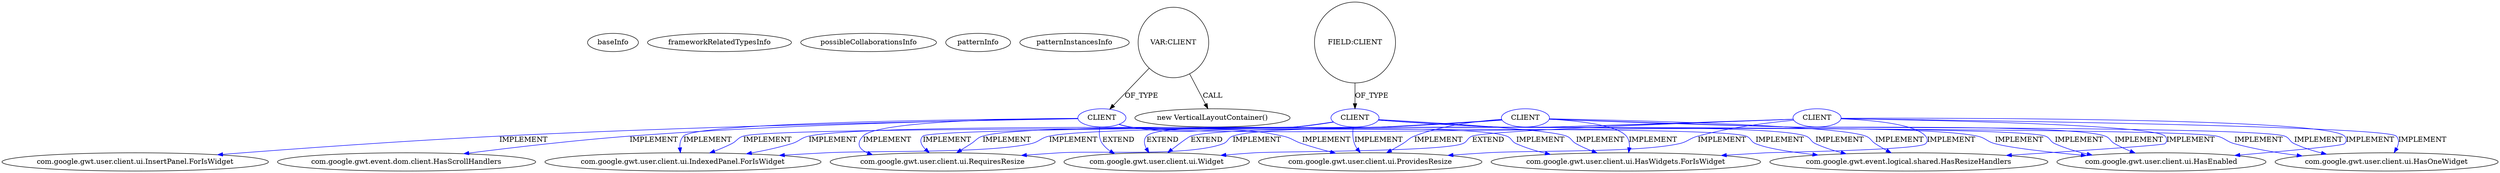 digraph {
baseInfo[graphId=1974,category="pattern",isAnonymous=false,possibleRelation=false]
frameworkRelatedTypesInfo[]
possibleCollaborationsInfo[]
patternInfo[frequency=2.0,patternRootClient=null]
patternInstancesInfo[0="kospiotr-gwt-layout-designer~/kospiotr-gwt-layout-designer/gwt-layout-designer-master/src/main/java/pl/pkosmowski/gxtshowcase/client/MainPanel.java~MainPanel~3417",1="Cauac-GXTProject~/Cauac-GXTProject/GXTProject-master/src/main/java/gxtproject/client/Main.java~Main~77"]
64[label="new VerticalLayoutContainer()",vertexType="CONSTRUCTOR_CALL",isFrameworkType=false]
65[label="VAR:CLIENT",vertexType="VARIABLE_EXPRESION",isFrameworkType=false,shape=circle]
53[label="CLIENT",vertexType="REFERENCE_CLIENT_CLASS_DECLARATION",isFrameworkType=false,color=blue]
3[label="com.google.gwt.user.client.ui.HasEnabled",vertexType="FRAMEWORK_INTERFACE_TYPE",isFrameworkType=false]
5[label="com.google.gwt.user.client.ui.IndexedPanel.ForIsWidget",vertexType="FRAMEWORK_INTERFACE_TYPE",isFrameworkType=false]
7[label="com.google.gwt.user.client.ui.ProvidesResize",vertexType="FRAMEWORK_INTERFACE_TYPE",isFrameworkType=false]
50[label="com.google.gwt.user.client.ui.InsertPanel.ForIsWidget",vertexType="FRAMEWORK_INTERFACE_TYPE",isFrameworkType=false]
51[label="com.google.gwt.event.dom.client.HasScrollHandlers",vertexType="FRAMEWORK_INTERFACE_TYPE",isFrameworkType=false]
2[label="com.google.gwt.event.logical.shared.HasResizeHandlers",vertexType="FRAMEWORK_INTERFACE_TYPE",isFrameworkType=false]
4[label="com.google.gwt.user.client.ui.HasWidgets.ForIsWidget",vertexType="FRAMEWORK_INTERFACE_TYPE",isFrameworkType=false]
1[label="com.google.gwt.user.client.ui.Widget",vertexType="FRAMEWORK_CLASS_TYPE",isFrameworkType=false]
6[label="com.google.gwt.user.client.ui.RequiresResize",vertexType="FRAMEWORK_INTERFACE_TYPE",isFrameworkType=false]
20[label="CLIENT",vertexType="REFERENCE_CLIENT_CLASS_DECLARATION",isFrameworkType=false,color=blue]
8[label="com.google.gwt.user.client.ui.HasOneWidget",vertexType="FRAMEWORK_INTERFACE_TYPE",isFrameworkType=false]
10[label="CLIENT",vertexType="REFERENCE_CLIENT_CLASS_DECLARATION",isFrameworkType=false,color=blue]
9[label="FIELD:CLIENT",vertexType="FIELD_DECLARATION",isFrameworkType=false,shape=circle]
30[label="CLIENT",vertexType="REFERENCE_CLIENT_CLASS_DECLARATION",isFrameworkType=false,color=blue]
10->8[label="IMPLEMENT",color=blue]
10->3[label="IMPLEMENT",color=blue]
9->10[label="OF_TYPE"]
53->5[label="IMPLEMENT",color=blue]
30->1[label="EXTEND",color=blue]
30->3[label="IMPLEMENT",color=blue]
20->2[label="IMPLEMENT",color=blue]
20->6[label="IMPLEMENT",color=blue]
53->6[label="IMPLEMENT",color=blue]
53->2[label="IMPLEMENT",color=blue]
65->64[label="CALL"]
20->3[label="IMPLEMENT",color=blue]
10->2[label="IMPLEMENT",color=blue]
30->2[label="IMPLEMENT",color=blue]
53->4[label="IMPLEMENT",color=blue]
20->8[label="IMPLEMENT",color=blue]
20->4[label="IMPLEMENT",color=blue]
20->7[label="IMPLEMENT",color=blue]
30->4[label="IMPLEMENT",color=blue]
20->5[label="IMPLEMENT",color=blue]
10->4[label="IMPLEMENT",color=blue]
30->8[label="IMPLEMENT",color=blue]
65->53[label="OF_TYPE"]
53->3[label="IMPLEMENT",color=blue]
30->7[label="IMPLEMENT",color=blue]
53->1[label="EXTEND",color=blue]
53->50[label="IMPLEMENT",color=blue]
53->51[label="IMPLEMENT",color=blue]
10->1[label="EXTEND",color=blue]
10->6[label="IMPLEMENT",color=blue]
30->6[label="IMPLEMENT",color=blue]
53->7[label="IMPLEMENT",color=blue]
20->1[label="EXTEND",color=blue]
10->5[label="IMPLEMENT",color=blue]
30->5[label="IMPLEMENT",color=blue]
10->7[label="IMPLEMENT",color=blue]
}
